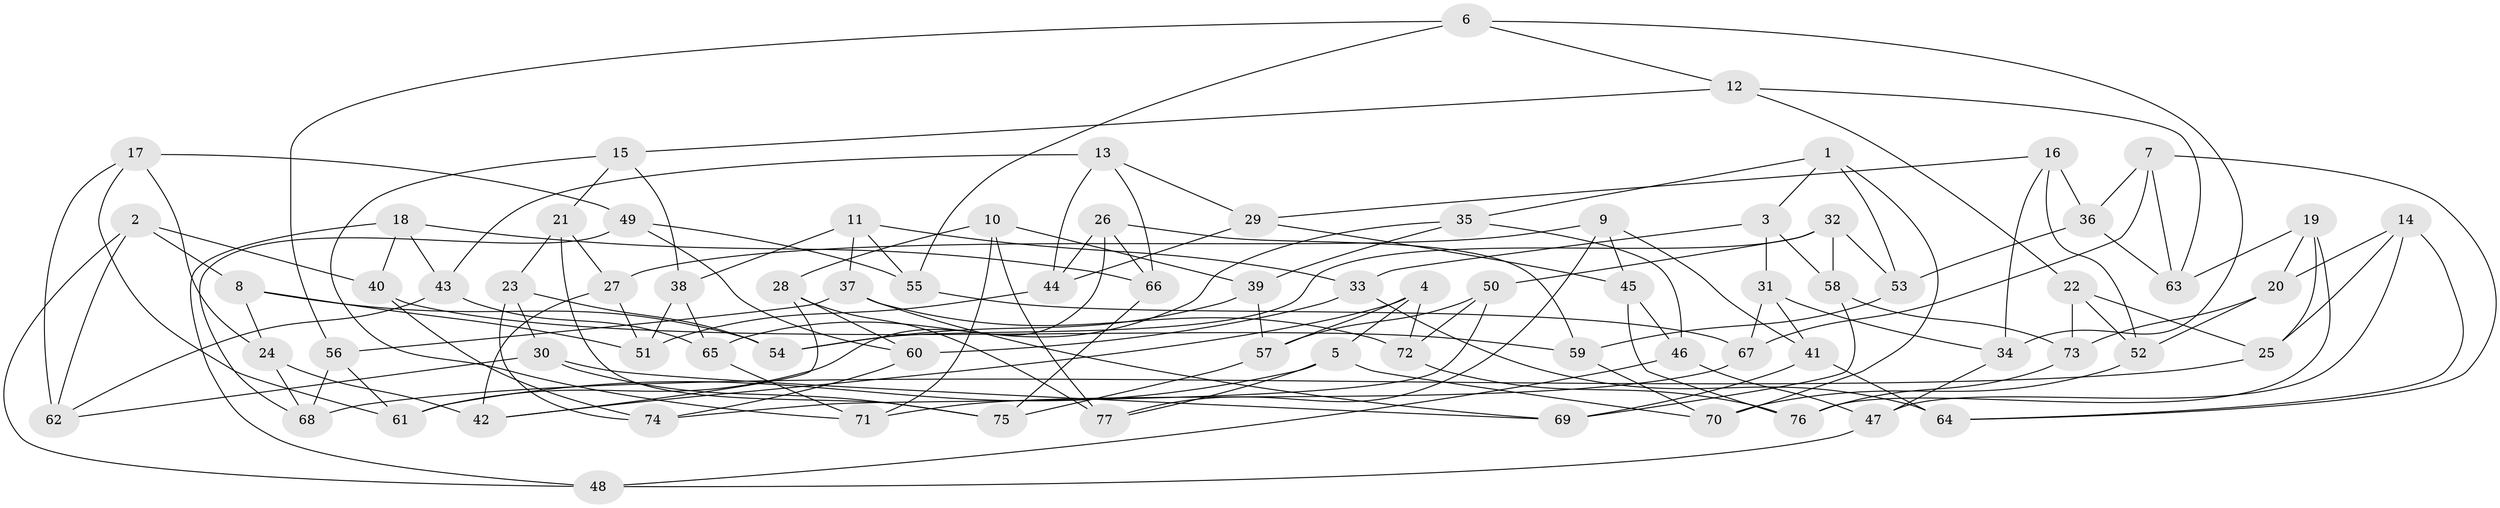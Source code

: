 // Generated by graph-tools (version 1.1) at 2025/50/03/09/25 03:50:56]
// undirected, 77 vertices, 154 edges
graph export_dot {
graph [start="1"]
  node [color=gray90,style=filled];
  1;
  2;
  3;
  4;
  5;
  6;
  7;
  8;
  9;
  10;
  11;
  12;
  13;
  14;
  15;
  16;
  17;
  18;
  19;
  20;
  21;
  22;
  23;
  24;
  25;
  26;
  27;
  28;
  29;
  30;
  31;
  32;
  33;
  34;
  35;
  36;
  37;
  38;
  39;
  40;
  41;
  42;
  43;
  44;
  45;
  46;
  47;
  48;
  49;
  50;
  51;
  52;
  53;
  54;
  55;
  56;
  57;
  58;
  59;
  60;
  61;
  62;
  63;
  64;
  65;
  66;
  67;
  68;
  69;
  70;
  71;
  72;
  73;
  74;
  75;
  76;
  77;
  1 -- 35;
  1 -- 3;
  1 -- 70;
  1 -- 53;
  2 -- 62;
  2 -- 8;
  2 -- 40;
  2 -- 48;
  3 -- 31;
  3 -- 33;
  3 -- 58;
  4 -- 5;
  4 -- 72;
  4 -- 57;
  4 -- 42;
  5 -- 70;
  5 -- 77;
  5 -- 61;
  6 -- 56;
  6 -- 12;
  6 -- 55;
  6 -- 34;
  7 -- 64;
  7 -- 63;
  7 -- 36;
  7 -- 67;
  8 -- 24;
  8 -- 54;
  8 -- 51;
  9 -- 77;
  9 -- 45;
  9 -- 27;
  9 -- 41;
  10 -- 71;
  10 -- 39;
  10 -- 77;
  10 -- 28;
  11 -- 33;
  11 -- 37;
  11 -- 38;
  11 -- 55;
  12 -- 15;
  12 -- 22;
  12 -- 63;
  13 -- 66;
  13 -- 29;
  13 -- 44;
  13 -- 43;
  14 -- 64;
  14 -- 25;
  14 -- 20;
  14 -- 47;
  15 -- 38;
  15 -- 71;
  15 -- 21;
  16 -- 29;
  16 -- 34;
  16 -- 36;
  16 -- 52;
  17 -- 24;
  17 -- 62;
  17 -- 49;
  17 -- 61;
  18 -- 66;
  18 -- 43;
  18 -- 40;
  18 -- 48;
  19 -- 63;
  19 -- 20;
  19 -- 25;
  19 -- 76;
  20 -- 52;
  20 -- 73;
  21 -- 23;
  21 -- 27;
  21 -- 75;
  22 -- 73;
  22 -- 52;
  22 -- 25;
  23 -- 74;
  23 -- 30;
  23 -- 54;
  24 -- 68;
  24 -- 42;
  25 -- 68;
  26 -- 61;
  26 -- 59;
  26 -- 66;
  26 -- 44;
  27 -- 42;
  27 -- 51;
  28 -- 42;
  28 -- 77;
  28 -- 60;
  29 -- 45;
  29 -- 44;
  30 -- 75;
  30 -- 69;
  30 -- 62;
  31 -- 41;
  31 -- 67;
  31 -- 34;
  32 -- 54;
  32 -- 58;
  32 -- 50;
  32 -- 53;
  33 -- 60;
  33 -- 64;
  34 -- 47;
  35 -- 46;
  35 -- 65;
  35 -- 39;
  36 -- 53;
  36 -- 63;
  37 -- 72;
  37 -- 69;
  37 -- 56;
  38 -- 51;
  38 -- 65;
  39 -- 57;
  39 -- 54;
  40 -- 59;
  40 -- 74;
  41 -- 64;
  41 -- 69;
  43 -- 62;
  43 -- 65;
  44 -- 51;
  45 -- 46;
  45 -- 76;
  46 -- 48;
  46 -- 47;
  47 -- 48;
  49 -- 60;
  49 -- 68;
  49 -- 55;
  50 -- 72;
  50 -- 57;
  50 -- 74;
  52 -- 70;
  53 -- 59;
  55 -- 67;
  56 -- 61;
  56 -- 68;
  57 -- 75;
  58 -- 69;
  58 -- 73;
  59 -- 70;
  60 -- 74;
  65 -- 71;
  66 -- 75;
  67 -- 71;
  72 -- 76;
  73 -- 76;
}
